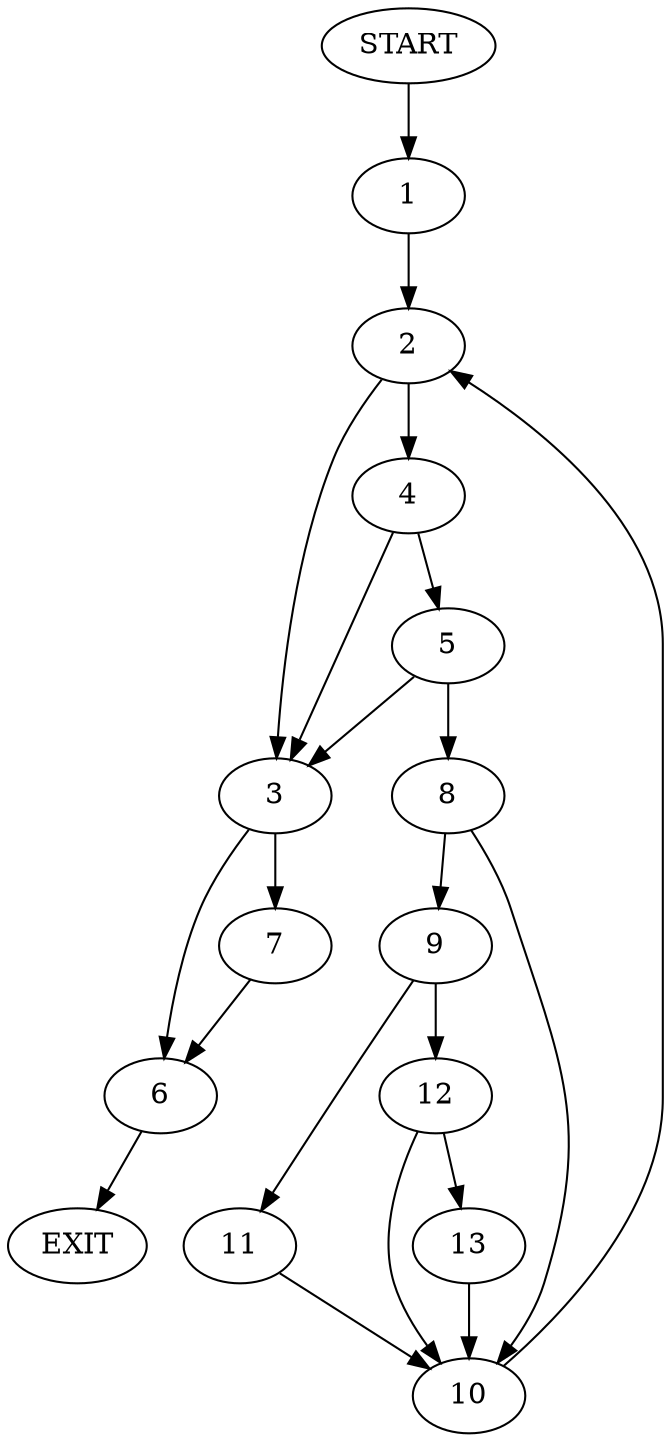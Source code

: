 digraph {
0 [label="START"];
1;
2;
3;
4;
5;
6;
7;
8;
9;
10;
11;
12;
13;
14 [label="EXIT"];
0 -> 1;
1 -> 2;
2 -> 3;
2 -> 4;
4 -> 5;
4 -> 3;
3 -> 6;
3 -> 7;
5 -> 3;
5 -> 8;
8 -> 9;
8 -> 10;
10 -> 2;
9 -> 11;
9 -> 12;
11 -> 10;
12 -> 13;
12 -> 10;
13 -> 10;
7 -> 6;
6 -> 14;
}